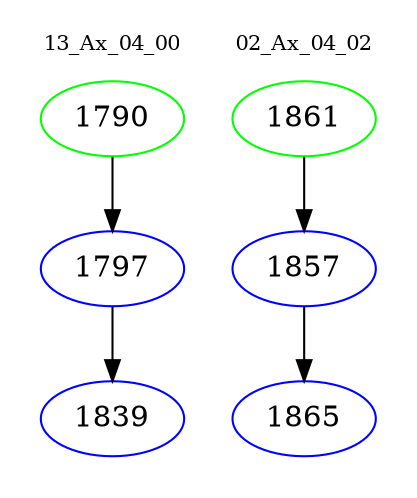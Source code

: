digraph{
subgraph cluster_0 {
color = white
label = "13_Ax_04_00";
fontsize=10;
T0_1790 [label="1790", color="green"]
T0_1790 -> T0_1797 [color="black"]
T0_1797 [label="1797", color="blue"]
T0_1797 -> T0_1839 [color="black"]
T0_1839 [label="1839", color="blue"]
}
subgraph cluster_1 {
color = white
label = "02_Ax_04_02";
fontsize=10;
T1_1861 [label="1861", color="green"]
T1_1861 -> T1_1857 [color="black"]
T1_1857 [label="1857", color="blue"]
T1_1857 -> T1_1865 [color="black"]
T1_1865 [label="1865", color="blue"]
}
}

